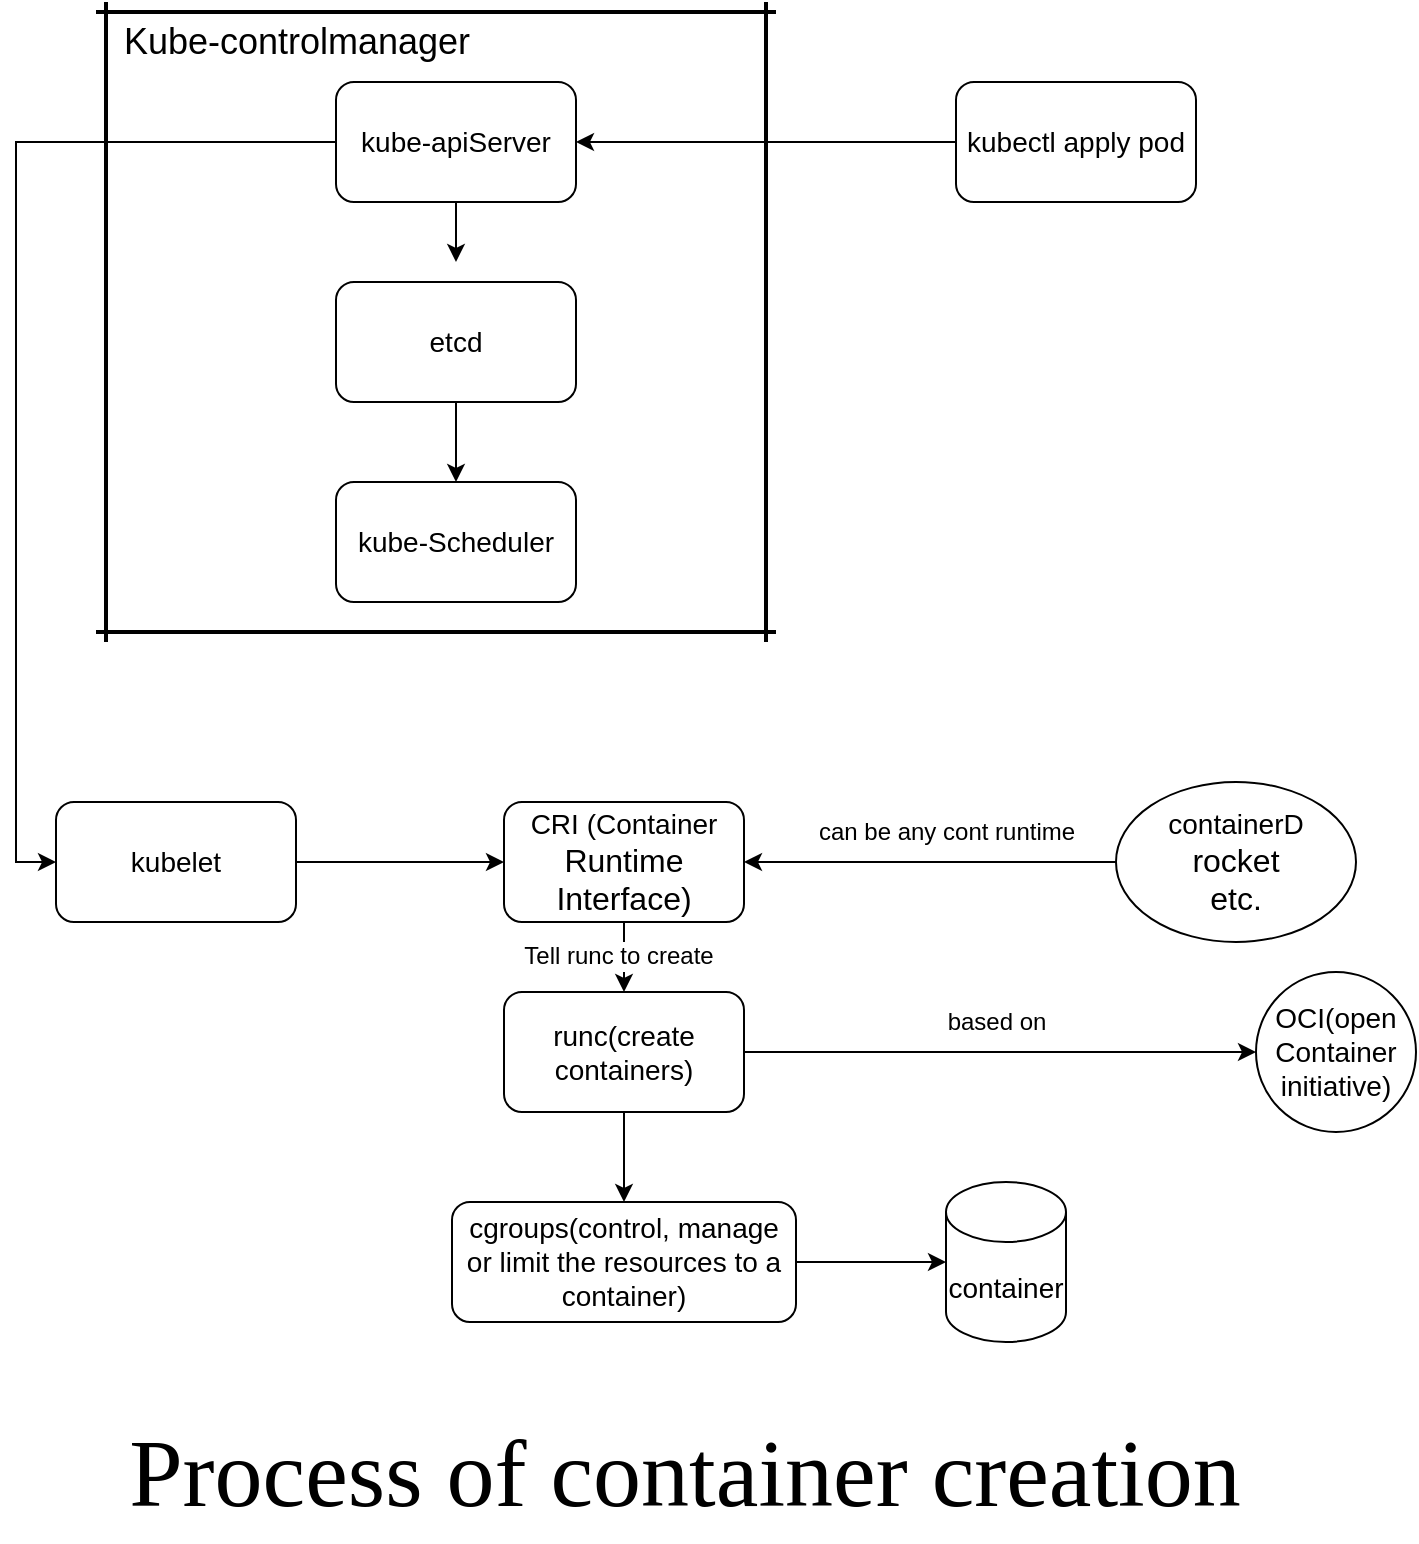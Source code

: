 <mxfile version="24.6.3" type="device">
  <diagram id="C5RBs43oDa-KdzZeNtuy" name="Page-1">
    <mxGraphModel dx="1050" dy="569" grid="1" gridSize="10" guides="1" tooltips="1" connect="1" arrows="1" fold="1" page="1" pageScale="1" pageWidth="827" pageHeight="1169" math="0" shadow="0">
      <root>
        <mxCell id="WIyWlLk6GJQsqaUBKTNV-0" />
        <mxCell id="WIyWlLk6GJQsqaUBKTNV-1" parent="WIyWlLk6GJQsqaUBKTNV-0" />
        <mxCell id="oyUQ8034I8bg5GHMFWYV-1" style="edgeStyle=orthogonalEdgeStyle;rounded=0;orthogonalLoop=1;jettySize=auto;html=1;" edge="1" parent="WIyWlLk6GJQsqaUBKTNV-1" source="oyUQ8034I8bg5GHMFWYV-0">
          <mxGeometry relative="1" as="geometry">
            <mxPoint x="330" y="160" as="targetPoint" />
          </mxGeometry>
        </mxCell>
        <mxCell id="oyUQ8034I8bg5GHMFWYV-44" style="edgeStyle=orthogonalEdgeStyle;rounded=0;orthogonalLoop=1;jettySize=auto;html=1;entryX=0;entryY=0.5;entryDx=0;entryDy=0;" edge="1" parent="WIyWlLk6GJQsqaUBKTNV-1" source="oyUQ8034I8bg5GHMFWYV-0" target="oyUQ8034I8bg5GHMFWYV-19">
          <mxGeometry relative="1" as="geometry" />
        </mxCell>
        <mxCell id="oyUQ8034I8bg5GHMFWYV-0" value="&lt;font style=&quot;font-size: 14px;&quot;&gt;kube-apiServer&lt;/font&gt;" style="rounded=1;whiteSpace=wrap;html=1;" vertex="1" parent="WIyWlLk6GJQsqaUBKTNV-1">
          <mxGeometry x="270" y="70" width="120" height="60" as="geometry" />
        </mxCell>
        <mxCell id="oyUQ8034I8bg5GHMFWYV-7" style="edgeStyle=orthogonalEdgeStyle;rounded=0;orthogonalLoop=1;jettySize=auto;html=1;entryX=0.5;entryY=0;entryDx=0;entryDy=0;" edge="1" parent="WIyWlLk6GJQsqaUBKTNV-1" source="oyUQ8034I8bg5GHMFWYV-2" target="oyUQ8034I8bg5GHMFWYV-3">
          <mxGeometry relative="1" as="geometry" />
        </mxCell>
        <mxCell id="oyUQ8034I8bg5GHMFWYV-2" value="&lt;font style=&quot;font-size: 14px;&quot;&gt;etcd&lt;/font&gt;" style="rounded=1;whiteSpace=wrap;html=1;" vertex="1" parent="WIyWlLk6GJQsqaUBKTNV-1">
          <mxGeometry x="270" y="170" width="120" height="60" as="geometry" />
        </mxCell>
        <mxCell id="oyUQ8034I8bg5GHMFWYV-3" value="&lt;font style=&quot;font-size: 14px;&quot;&gt;kube-Scheduler&lt;/font&gt;" style="rounded=1;whiteSpace=wrap;html=1;" vertex="1" parent="WIyWlLk6GJQsqaUBKTNV-1">
          <mxGeometry x="270" y="270" width="120" height="60" as="geometry" />
        </mxCell>
        <mxCell id="oyUQ8034I8bg5GHMFWYV-10" value="&lt;font style=&quot;font-size: 18px;&quot;&gt;Kube-controlmanager&lt;/font&gt;" style="text;html=1;align=center;verticalAlign=middle;resizable=0;points=[];autosize=1;strokeColor=none;fillColor=none;" vertex="1" parent="WIyWlLk6GJQsqaUBKTNV-1">
          <mxGeometry x="150" y="30" width="200" height="40" as="geometry" />
        </mxCell>
        <mxCell id="oyUQ8034I8bg5GHMFWYV-11" value="" style="line;strokeWidth=2;direction=south;html=1;" vertex="1" parent="WIyWlLk6GJQsqaUBKTNV-1">
          <mxGeometry x="150" y="30" width="10" height="320" as="geometry" />
        </mxCell>
        <mxCell id="oyUQ8034I8bg5GHMFWYV-12" value="" style="line;strokeWidth=2;html=1;" vertex="1" parent="WIyWlLk6GJQsqaUBKTNV-1">
          <mxGeometry x="150" y="340" width="340" height="10" as="geometry" />
        </mxCell>
        <mxCell id="oyUQ8034I8bg5GHMFWYV-13" value="" style="line;strokeWidth=2;direction=south;html=1;" vertex="1" parent="WIyWlLk6GJQsqaUBKTNV-1">
          <mxGeometry x="480" y="30" width="10" height="320" as="geometry" />
        </mxCell>
        <mxCell id="oyUQ8034I8bg5GHMFWYV-14" value="" style="line;strokeWidth=2;html=1;" vertex="1" parent="WIyWlLk6GJQsqaUBKTNV-1">
          <mxGeometry x="150" y="30" width="340" height="10" as="geometry" />
        </mxCell>
        <mxCell id="oyUQ8034I8bg5GHMFWYV-18" style="edgeStyle=orthogonalEdgeStyle;rounded=0;orthogonalLoop=1;jettySize=auto;html=1;entryX=1;entryY=0.5;entryDx=0;entryDy=0;" edge="1" parent="WIyWlLk6GJQsqaUBKTNV-1" source="oyUQ8034I8bg5GHMFWYV-17" target="oyUQ8034I8bg5GHMFWYV-0">
          <mxGeometry relative="1" as="geometry" />
        </mxCell>
        <mxCell id="oyUQ8034I8bg5GHMFWYV-17" value="&lt;font style=&quot;font-size: 14px;&quot;&gt;kubectl apply pod&lt;/font&gt;" style="rounded=1;whiteSpace=wrap;html=1;" vertex="1" parent="WIyWlLk6GJQsqaUBKTNV-1">
          <mxGeometry x="580" y="70" width="120" height="60" as="geometry" />
        </mxCell>
        <mxCell id="oyUQ8034I8bg5GHMFWYV-33" value="" style="edgeStyle=orthogonalEdgeStyle;rounded=0;orthogonalLoop=1;jettySize=auto;html=1;" edge="1" parent="WIyWlLk6GJQsqaUBKTNV-1" source="oyUQ8034I8bg5GHMFWYV-19" target="oyUQ8034I8bg5GHMFWYV-20">
          <mxGeometry relative="1" as="geometry" />
        </mxCell>
        <mxCell id="oyUQ8034I8bg5GHMFWYV-19" value="&lt;font style=&quot;font-size: 14px;&quot;&gt;kubelet&lt;/font&gt;" style="rounded=1;whiteSpace=wrap;html=1;" vertex="1" parent="WIyWlLk6GJQsqaUBKTNV-1">
          <mxGeometry x="130" y="430" width="120" height="60" as="geometry" />
        </mxCell>
        <mxCell id="oyUQ8034I8bg5GHMFWYV-31" value="" style="edgeStyle=orthogonalEdgeStyle;rounded=0;orthogonalLoop=1;jettySize=auto;html=1;" edge="1" parent="WIyWlLk6GJQsqaUBKTNV-1" source="oyUQ8034I8bg5GHMFWYV-20" target="oyUQ8034I8bg5GHMFWYV-21">
          <mxGeometry relative="1" as="geometry" />
        </mxCell>
        <mxCell id="oyUQ8034I8bg5GHMFWYV-32" value="&lt;font style=&quot;font-size: 12px;&quot;&gt;Tell runc to create&lt;/font&gt;" style="edgeLabel;html=1;align=center;verticalAlign=middle;resizable=0;points=[];" vertex="1" connectable="0" parent="oyUQ8034I8bg5GHMFWYV-31">
          <mxGeometry x="0.2" y="-3" relative="1" as="geometry">
            <mxPoint as="offset" />
          </mxGeometry>
        </mxCell>
        <mxCell id="oyUQ8034I8bg5GHMFWYV-20" value="&lt;font style=&quot;font-size: 14px;&quot;&gt;CRI (Container&lt;/font&gt;&lt;div&gt;&lt;span style=&quot;background-color: initial;&quot;&gt;&lt;font size=&quot;3&quot;&gt;Runtime Interface)&lt;/font&gt;&lt;/span&gt;&lt;/div&gt;" style="rounded=1;whiteSpace=wrap;html=1;" vertex="1" parent="WIyWlLk6GJQsqaUBKTNV-1">
          <mxGeometry x="354" y="430" width="120" height="60" as="geometry" />
        </mxCell>
        <mxCell id="oyUQ8034I8bg5GHMFWYV-23" value="" style="edgeStyle=orthogonalEdgeStyle;rounded=0;orthogonalLoop=1;jettySize=auto;html=1;" edge="1" parent="WIyWlLk6GJQsqaUBKTNV-1" source="oyUQ8034I8bg5GHMFWYV-21" target="oyUQ8034I8bg5GHMFWYV-22">
          <mxGeometry relative="1" as="geometry" />
        </mxCell>
        <mxCell id="oyUQ8034I8bg5GHMFWYV-36" value="" style="edgeStyle=orthogonalEdgeStyle;rounded=0;orthogonalLoop=1;jettySize=auto;html=1;" edge="1" parent="WIyWlLk6GJQsqaUBKTNV-1" source="oyUQ8034I8bg5GHMFWYV-21" target="oyUQ8034I8bg5GHMFWYV-34">
          <mxGeometry relative="1" as="geometry" />
        </mxCell>
        <mxCell id="oyUQ8034I8bg5GHMFWYV-21" value="&lt;font style=&quot;font-size: 14px;&quot;&gt;runc(create containers)&lt;/font&gt;" style="rounded=1;whiteSpace=wrap;html=1;" vertex="1" parent="WIyWlLk6GJQsqaUBKTNV-1">
          <mxGeometry x="354" y="525" width="120" height="60" as="geometry" />
        </mxCell>
        <mxCell id="oyUQ8034I8bg5GHMFWYV-22" value="&lt;font style=&quot;font-size: 14px;&quot;&gt;OCI(open Container initiative)&lt;/font&gt;" style="ellipse;whiteSpace=wrap;html=1;rounded=1;" vertex="1" parent="WIyWlLk6GJQsqaUBKTNV-1">
          <mxGeometry x="730" y="515" width="80" height="80" as="geometry" />
        </mxCell>
        <mxCell id="oyUQ8034I8bg5GHMFWYV-26" value="based on" style="text;html=1;align=center;verticalAlign=middle;resizable=0;points=[];autosize=1;strokeColor=none;fillColor=none;" vertex="1" parent="WIyWlLk6GJQsqaUBKTNV-1">
          <mxGeometry x="565" y="525" width="70" height="30" as="geometry" />
        </mxCell>
        <mxCell id="oyUQ8034I8bg5GHMFWYV-29" value="" style="edgeStyle=orthogonalEdgeStyle;rounded=0;orthogonalLoop=1;jettySize=auto;html=1;" edge="1" parent="WIyWlLk6GJQsqaUBKTNV-1" source="oyUQ8034I8bg5GHMFWYV-28" target="oyUQ8034I8bg5GHMFWYV-20">
          <mxGeometry relative="1" as="geometry" />
        </mxCell>
        <mxCell id="oyUQ8034I8bg5GHMFWYV-28" value="&lt;font style=&quot;font-size: 14px;&quot;&gt;containerD&lt;/font&gt;&lt;div&gt;&lt;font size=&quot;3&quot;&gt;rocket&lt;/font&gt;&lt;/div&gt;&lt;div&gt;&lt;font size=&quot;3&quot;&gt;etc.&lt;/font&gt;&lt;/div&gt;" style="ellipse;whiteSpace=wrap;html=1;" vertex="1" parent="WIyWlLk6GJQsqaUBKTNV-1">
          <mxGeometry x="660" y="420" width="120" height="80" as="geometry" />
        </mxCell>
        <mxCell id="oyUQ8034I8bg5GHMFWYV-30" value="can be any cont runtime" style="text;html=1;align=center;verticalAlign=middle;resizable=0;points=[];autosize=1;strokeColor=none;fillColor=none;" vertex="1" parent="WIyWlLk6GJQsqaUBKTNV-1">
          <mxGeometry x="500" y="430" width="150" height="30" as="geometry" />
        </mxCell>
        <mxCell id="oyUQ8034I8bg5GHMFWYV-38" value="" style="edgeStyle=orthogonalEdgeStyle;rounded=0;orthogonalLoop=1;jettySize=auto;html=1;" edge="1" parent="WIyWlLk6GJQsqaUBKTNV-1" source="oyUQ8034I8bg5GHMFWYV-34" target="oyUQ8034I8bg5GHMFWYV-37">
          <mxGeometry relative="1" as="geometry" />
        </mxCell>
        <mxCell id="oyUQ8034I8bg5GHMFWYV-34" value="&lt;font style=&quot;font-size: 14px;&quot;&gt;cgroups(control, manage or limit the resources to a container)&lt;/font&gt;" style="rounded=1;whiteSpace=wrap;html=1;" vertex="1" parent="WIyWlLk6GJQsqaUBKTNV-1">
          <mxGeometry x="328" y="630" width="172" height="60" as="geometry" />
        </mxCell>
        <mxCell id="oyUQ8034I8bg5GHMFWYV-35" value="&lt;font face=&quot;Garamond&quot; style=&quot;font-size: 48px;&quot;&gt;Process of container creation&amp;nbsp;&lt;/font&gt;" style="text;html=1;align=center;verticalAlign=middle;resizable=0;points=[];autosize=1;strokeColor=none;fillColor=none;" vertex="1" parent="WIyWlLk6GJQsqaUBKTNV-1">
          <mxGeometry x="160" y="730" width="580" height="70" as="geometry" />
        </mxCell>
        <mxCell id="oyUQ8034I8bg5GHMFWYV-37" value="&lt;font style=&quot;font-size: 14px;&quot;&gt;container&lt;/font&gt;" style="shape=cylinder3;whiteSpace=wrap;html=1;boundedLbl=1;backgroundOutline=1;size=15;" vertex="1" parent="WIyWlLk6GJQsqaUBKTNV-1">
          <mxGeometry x="575" y="620" width="60" height="80" as="geometry" />
        </mxCell>
      </root>
    </mxGraphModel>
  </diagram>
</mxfile>
